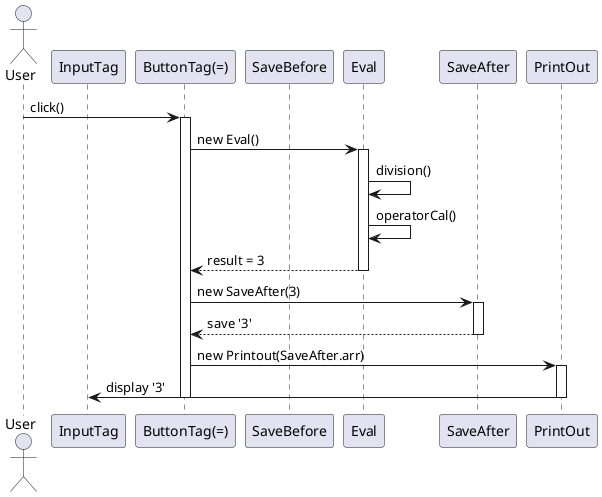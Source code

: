 @startuml 순차다이어그램
actor User
participant "InputTag" as Input
participant "ButtonTag(=)" as BEquals
participant "SaveBefore" as SB
participant "Eval" as Eval
participant "SaveAfter" as SA
participant "PrintOut" as Print
' =를 클릭하여 1+2의 계산 결과 3을 얻는 과정
User -> BEquals : click()
activate BEquals
BEquals -> Eval : new Eval()
activate Eval
Eval -> Eval : division()
Eval -> Eval : operatorCal()
Eval --> BEquals : result = 3
deactivate Eval
BEquals -> SA : new SaveAfter(3)
activate SA
SA --> BEquals : save '3'
deactivate SA
BEquals -> Print : new Printout(SaveAfter.arr)
activate Print
Print -> Input : display '3'
deactivate Print
deactivate BEquals
@enduml